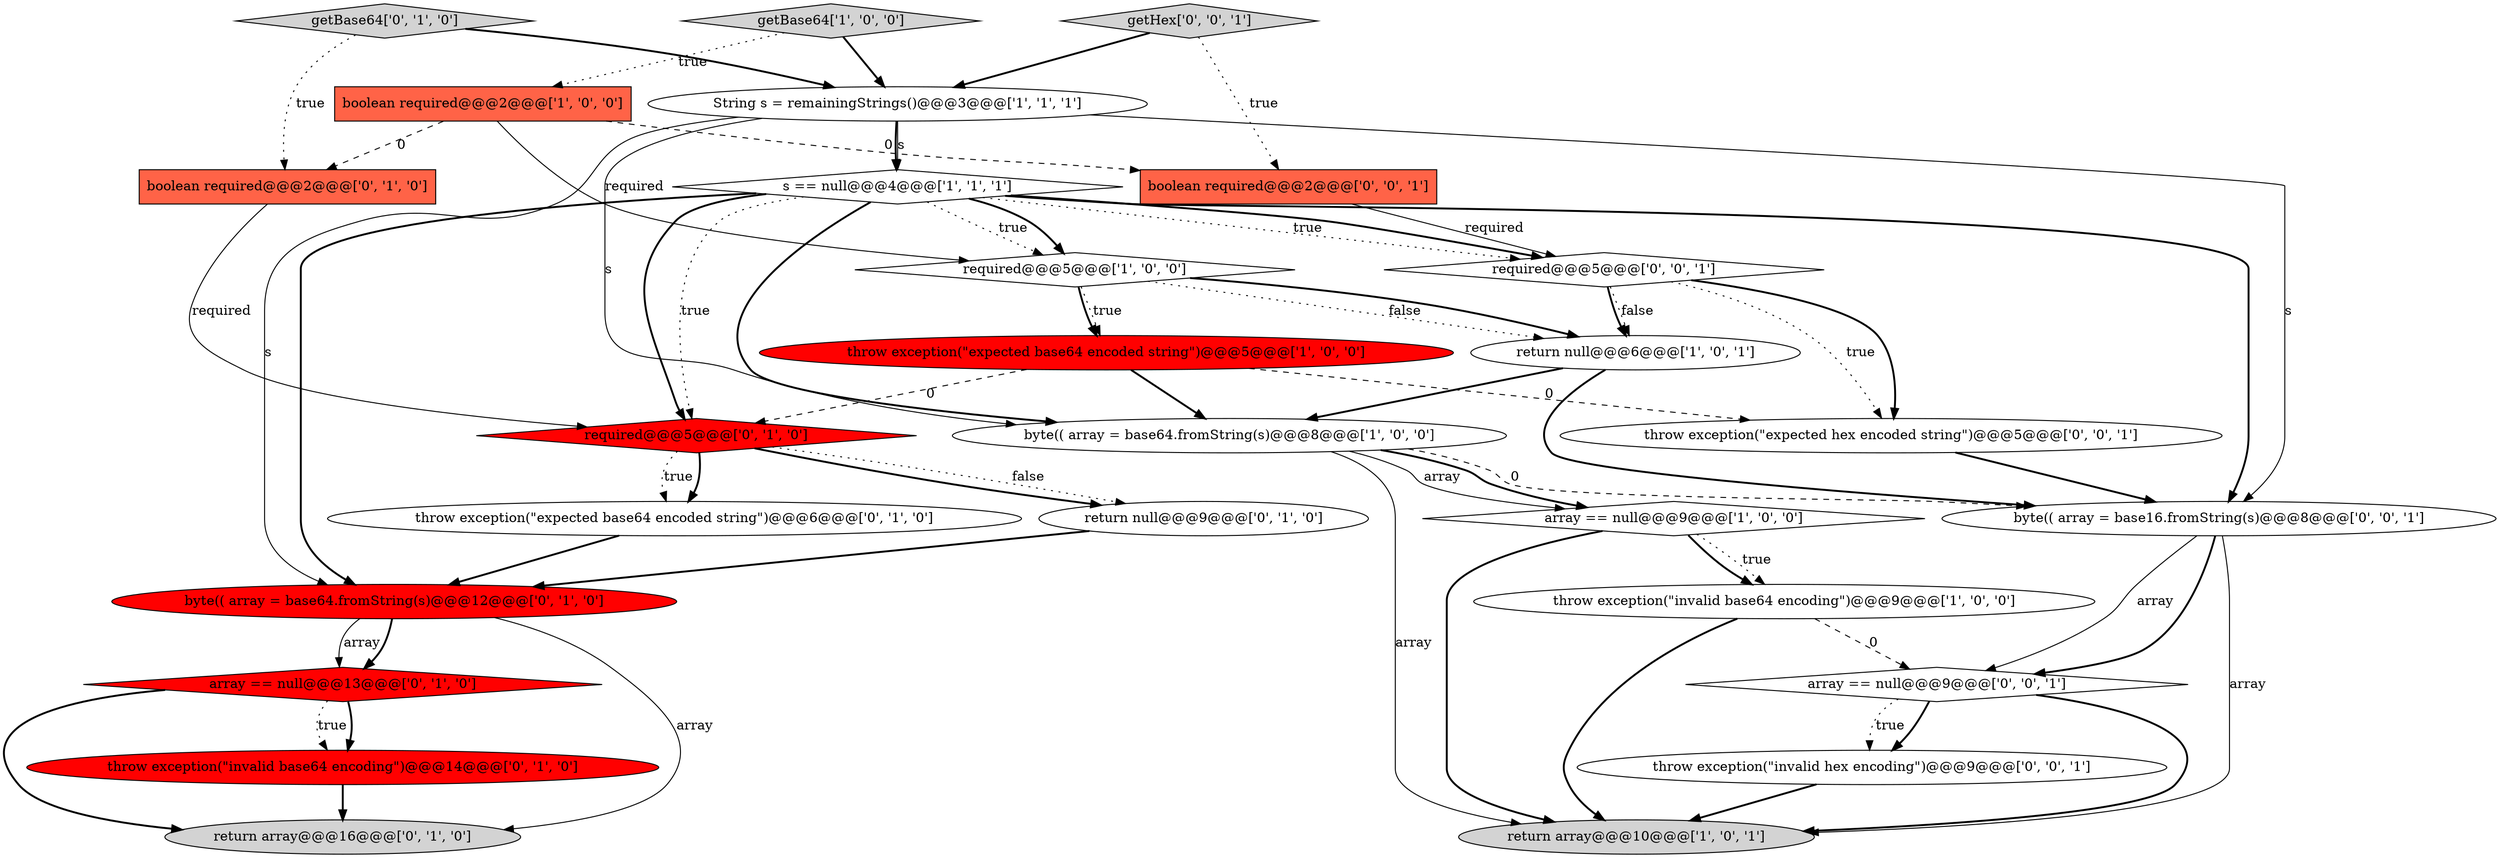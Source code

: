 digraph {
9 [style = filled, label = "byte(( array = base64.fromString(s)@@@8@@@['1', '0', '0']", fillcolor = white, shape = ellipse image = "AAA0AAABBB1BBB"];
1 [style = filled, label = "array == null@@@9@@@['1', '0', '0']", fillcolor = white, shape = diamond image = "AAA0AAABBB1BBB"];
17 [style = filled, label = "return null@@@9@@@['0', '1', '0']", fillcolor = white, shape = ellipse image = "AAA0AAABBB2BBB"];
12 [style = filled, label = "return array@@@16@@@['0', '1', '0']", fillcolor = lightgray, shape = ellipse image = "AAA0AAABBB2BBB"];
21 [style = filled, label = "required@@@5@@@['0', '0', '1']", fillcolor = white, shape = diamond image = "AAA0AAABBB3BBB"];
16 [style = filled, label = "array == null@@@13@@@['0', '1', '0']", fillcolor = red, shape = diamond image = "AAA1AAABBB2BBB"];
18 [style = filled, label = "byte(( array = base64.fromString(s)@@@12@@@['0', '1', '0']", fillcolor = red, shape = ellipse image = "AAA1AAABBB2BBB"];
5 [style = filled, label = "throw exception(\"invalid base64 encoding\")@@@9@@@['1', '0', '0']", fillcolor = white, shape = ellipse image = "AAA0AAABBB1BBB"];
19 [style = filled, label = "getBase64['0', '1', '0']", fillcolor = lightgray, shape = diamond image = "AAA0AAABBB2BBB"];
23 [style = filled, label = "byte(( array = base16.fromString(s)@@@8@@@['0', '0', '1']", fillcolor = white, shape = ellipse image = "AAA0AAABBB3BBB"];
25 [style = filled, label = "array == null@@@9@@@['0', '0', '1']", fillcolor = white, shape = diamond image = "AAA0AAABBB3BBB"];
0 [style = filled, label = "String s = remainingStrings()@@@3@@@['1', '1', '1']", fillcolor = white, shape = ellipse image = "AAA0AAABBB1BBB"];
3 [style = filled, label = "boolean required@@@2@@@['1', '0', '0']", fillcolor = tomato, shape = box image = "AAA1AAABBB1BBB"];
10 [style = filled, label = "return null@@@6@@@['1', '0', '1']", fillcolor = white, shape = ellipse image = "AAA0AAABBB1BBB"];
13 [style = filled, label = "throw exception(\"invalid base64 encoding\")@@@14@@@['0', '1', '0']", fillcolor = red, shape = ellipse image = "AAA1AAABBB2BBB"];
4 [style = filled, label = "getBase64['1', '0', '0']", fillcolor = lightgray, shape = diamond image = "AAA0AAABBB1BBB"];
8 [style = filled, label = "s == null@@@4@@@['1', '1', '1']", fillcolor = white, shape = diamond image = "AAA0AAABBB1BBB"];
11 [style = filled, label = "throw exception(\"expected base64 encoded string\")@@@6@@@['0', '1', '0']", fillcolor = white, shape = ellipse image = "AAA0AAABBB2BBB"];
20 [style = filled, label = "throw exception(\"invalid hex encoding\")@@@9@@@['0', '0', '1']", fillcolor = white, shape = ellipse image = "AAA0AAABBB3BBB"];
14 [style = filled, label = "boolean required@@@2@@@['0', '1', '0']", fillcolor = tomato, shape = box image = "AAA1AAABBB2BBB"];
24 [style = filled, label = "boolean required@@@2@@@['0', '0', '1']", fillcolor = tomato, shape = box image = "AAA0AAABBB3BBB"];
26 [style = filled, label = "getHex['0', '0', '1']", fillcolor = lightgray, shape = diamond image = "AAA0AAABBB3BBB"];
22 [style = filled, label = "throw exception(\"expected hex encoded string\")@@@5@@@['0', '0', '1']", fillcolor = white, shape = ellipse image = "AAA0AAABBB3BBB"];
6 [style = filled, label = "throw exception(\"expected base64 encoded string\")@@@5@@@['1', '0', '0']", fillcolor = red, shape = ellipse image = "AAA1AAABBB1BBB"];
15 [style = filled, label = "required@@@5@@@['0', '1', '0']", fillcolor = red, shape = diamond image = "AAA1AAABBB2BBB"];
7 [style = filled, label = "return array@@@10@@@['1', '0', '1']", fillcolor = lightgray, shape = ellipse image = "AAA0AAABBB1BBB"];
2 [style = filled, label = "required@@@5@@@['1', '0', '0']", fillcolor = white, shape = diamond image = "AAA0AAABBB1BBB"];
1->5 [style = bold, label=""];
21->10 [style = bold, label=""];
23->25 [style = bold, label=""];
19->14 [style = dotted, label="true"];
16->13 [style = bold, label=""];
8->15 [style = bold, label=""];
8->23 [style = bold, label=""];
8->21 [style = dotted, label="true"];
16->13 [style = dotted, label="true"];
2->6 [style = bold, label=""];
8->18 [style = bold, label=""];
8->2 [style = dotted, label="true"];
3->2 [style = solid, label="required"];
3->24 [style = dashed, label="0"];
18->12 [style = solid, label="array"];
23->7 [style = solid, label="array"];
8->15 [style = dotted, label="true"];
21->22 [style = dotted, label="true"];
0->18 [style = solid, label="s"];
5->25 [style = dashed, label="0"];
2->10 [style = dotted, label="false"];
21->10 [style = dotted, label="false"];
2->10 [style = bold, label=""];
25->7 [style = bold, label=""];
1->7 [style = bold, label=""];
22->23 [style = bold, label=""];
9->23 [style = dashed, label="0"];
6->22 [style = dashed, label="0"];
18->16 [style = solid, label="array"];
14->15 [style = solid, label="required"];
11->18 [style = bold, label=""];
4->0 [style = bold, label=""];
19->0 [style = bold, label=""];
0->23 [style = solid, label="s"];
15->17 [style = bold, label=""];
18->16 [style = bold, label=""];
25->20 [style = bold, label=""];
23->25 [style = solid, label="array"];
13->12 [style = bold, label=""];
26->0 [style = bold, label=""];
4->3 [style = dotted, label="true"];
0->8 [style = solid, label="s"];
15->11 [style = bold, label=""];
8->2 [style = bold, label=""];
15->17 [style = dotted, label="false"];
6->15 [style = dashed, label="0"];
21->22 [style = bold, label=""];
10->23 [style = bold, label=""];
2->6 [style = dotted, label="true"];
26->24 [style = dotted, label="true"];
25->20 [style = dotted, label="true"];
0->9 [style = solid, label="s"];
0->8 [style = bold, label=""];
8->9 [style = bold, label=""];
15->11 [style = dotted, label="true"];
8->21 [style = bold, label=""];
5->7 [style = bold, label=""];
24->21 [style = solid, label="required"];
10->9 [style = bold, label=""];
6->9 [style = bold, label=""];
9->1 [style = bold, label=""];
20->7 [style = bold, label=""];
3->14 [style = dashed, label="0"];
16->12 [style = bold, label=""];
1->5 [style = dotted, label="true"];
17->18 [style = bold, label=""];
9->1 [style = solid, label="array"];
9->7 [style = solid, label="array"];
}
